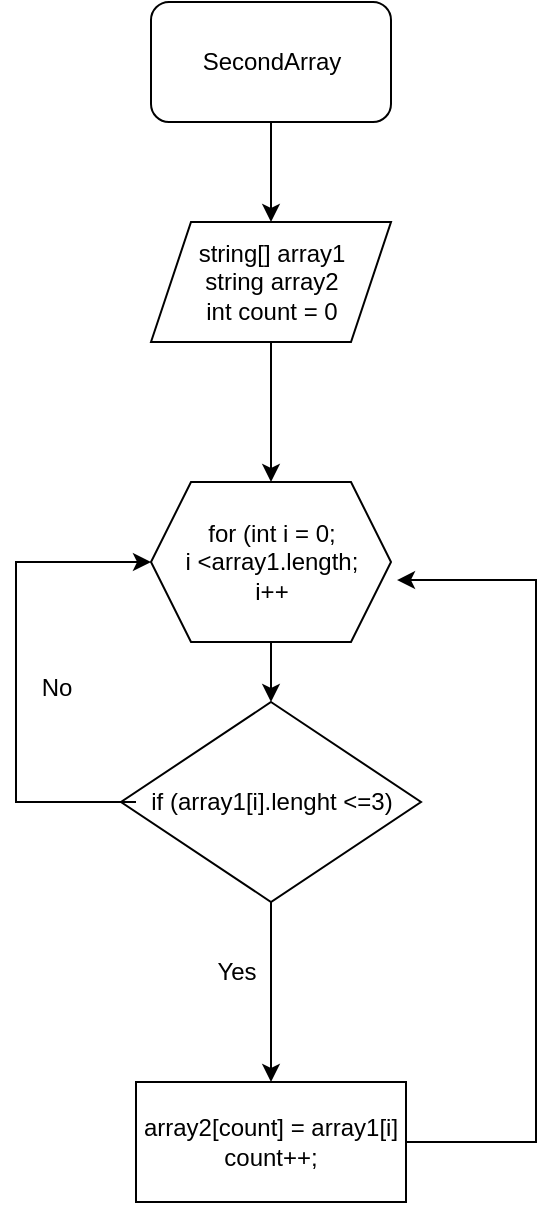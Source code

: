 <mxfile version="21.6.8" type="device">
  <diagram name="Страница — 1" id="jqdYml04wk9zA7OK3DTw">
    <mxGraphModel dx="803" dy="868" grid="1" gridSize="10" guides="1" tooltips="1" connect="1" arrows="1" fold="1" page="1" pageScale="1" pageWidth="827" pageHeight="1169" math="0" shadow="0">
      <root>
        <mxCell id="0" />
        <mxCell id="1" parent="0" />
        <mxCell id="8KiYXSXz2oXsl8TVtDhV-6" value="" style="edgeStyle=orthogonalEdgeStyle;rounded=0;orthogonalLoop=1;jettySize=auto;html=1;" parent="1" source="8KiYXSXz2oXsl8TVtDhV-1" target="8KiYXSXz2oXsl8TVtDhV-2" edge="1">
          <mxGeometry relative="1" as="geometry" />
        </mxCell>
        <mxCell id="8KiYXSXz2oXsl8TVtDhV-1" value="SecondArray" style="rounded=1;whiteSpace=wrap;html=1;" parent="1" vertex="1">
          <mxGeometry x="377.5" y="60" width="120" height="60" as="geometry" />
        </mxCell>
        <mxCell id="8KiYXSXz2oXsl8TVtDhV-7" value="" style="edgeStyle=orthogonalEdgeStyle;rounded=0;orthogonalLoop=1;jettySize=auto;html=1;" parent="1" source="8KiYXSXz2oXsl8TVtDhV-2" target="8KiYXSXz2oXsl8TVtDhV-3" edge="1">
          <mxGeometry relative="1" as="geometry" />
        </mxCell>
        <mxCell id="8KiYXSXz2oXsl8TVtDhV-2" value="string[] array1&lt;br&gt;string array2&lt;br&gt;int count = 0" style="shape=parallelogram;perimeter=parallelogramPerimeter;whiteSpace=wrap;html=1;fixedSize=1;" parent="1" vertex="1">
          <mxGeometry x="377.5" y="170" width="120" height="60" as="geometry" />
        </mxCell>
        <mxCell id="8KiYXSXz2oXsl8TVtDhV-8" value="" style="edgeStyle=orthogonalEdgeStyle;rounded=0;orthogonalLoop=1;jettySize=auto;html=1;" parent="1" source="8KiYXSXz2oXsl8TVtDhV-3" target="8KiYXSXz2oXsl8TVtDhV-4" edge="1">
          <mxGeometry relative="1" as="geometry" />
        </mxCell>
        <mxCell id="8KiYXSXz2oXsl8TVtDhV-3" value="for (int i = 0;&lt;br&gt;i &amp;lt;array1.length;&lt;br&gt;i++" style="shape=hexagon;perimeter=hexagonPerimeter2;whiteSpace=wrap;html=1;fixedSize=1;" parent="1" vertex="1">
          <mxGeometry x="377.5" y="300" width="120" height="80" as="geometry" />
        </mxCell>
        <mxCell id="On5A2-kiglOkgO07Z8dv-1" value="" style="edgeStyle=orthogonalEdgeStyle;rounded=0;orthogonalLoop=1;jettySize=auto;html=1;" edge="1" parent="1" source="8KiYXSXz2oXsl8TVtDhV-4" target="8KiYXSXz2oXsl8TVtDhV-5">
          <mxGeometry relative="1" as="geometry" />
        </mxCell>
        <mxCell id="8KiYXSXz2oXsl8TVtDhV-4" value="if (array1[i].lenght &amp;lt;=3)" style="rhombus;whiteSpace=wrap;html=1;" parent="1" vertex="1">
          <mxGeometry x="362.5" y="410" width="150" height="100" as="geometry" />
        </mxCell>
        <mxCell id="8KiYXSXz2oXsl8TVtDhV-5" value="array2[count] = array1[i]&lt;br&gt;count++;" style="rounded=0;whiteSpace=wrap;html=1;" parent="1" vertex="1">
          <mxGeometry x="370" y="600" width="135" height="60" as="geometry" />
        </mxCell>
        <mxCell id="8KiYXSXz2oXsl8TVtDhV-10" value="" style="endArrow=classic;html=1;rounded=0;entryX=0;entryY=0.5;entryDx=0;entryDy=0;" parent="1" edge="1" target="8KiYXSXz2oXsl8TVtDhV-3">
          <mxGeometry width="50" height="50" relative="1" as="geometry">
            <mxPoint x="370" y="460" as="sourcePoint" />
            <mxPoint x="360" y="370" as="targetPoint" />
            <Array as="points">
              <mxPoint x="310" y="460" />
              <mxPoint x="310" y="340" />
            </Array>
          </mxGeometry>
        </mxCell>
        <mxCell id="8KiYXSXz2oXsl8TVtDhV-11" value="" style="endArrow=classic;html=1;rounded=0;exitX=1;exitY=0.5;exitDx=0;exitDy=0;entryX=1.025;entryY=0.613;entryDx=0;entryDy=0;entryPerimeter=0;" parent="1" source="8KiYXSXz2oXsl8TVtDhV-5" target="8KiYXSXz2oXsl8TVtDhV-3" edge="1">
          <mxGeometry width="50" height="50" relative="1" as="geometry">
            <mxPoint x="390" y="470" as="sourcePoint" />
            <mxPoint x="440" y="420" as="targetPoint" />
            <Array as="points">
              <mxPoint x="570" y="630" />
              <mxPoint x="570" y="349" />
            </Array>
          </mxGeometry>
        </mxCell>
        <mxCell id="8KiYXSXz2oXsl8TVtDhV-12" value="Yes" style="text;html=1;align=center;verticalAlign=middle;resizable=0;points=[];autosize=1;strokeColor=none;fillColor=none;" parent="1" vertex="1">
          <mxGeometry x="400" y="530" width="40" height="30" as="geometry" />
        </mxCell>
        <mxCell id="8KiYXSXz2oXsl8TVtDhV-13" value="No" style="text;html=1;align=center;verticalAlign=middle;resizable=0;points=[];autosize=1;strokeColor=none;fillColor=none;" parent="1" vertex="1">
          <mxGeometry x="310" y="388" width="40" height="30" as="geometry" />
        </mxCell>
      </root>
    </mxGraphModel>
  </diagram>
</mxfile>
